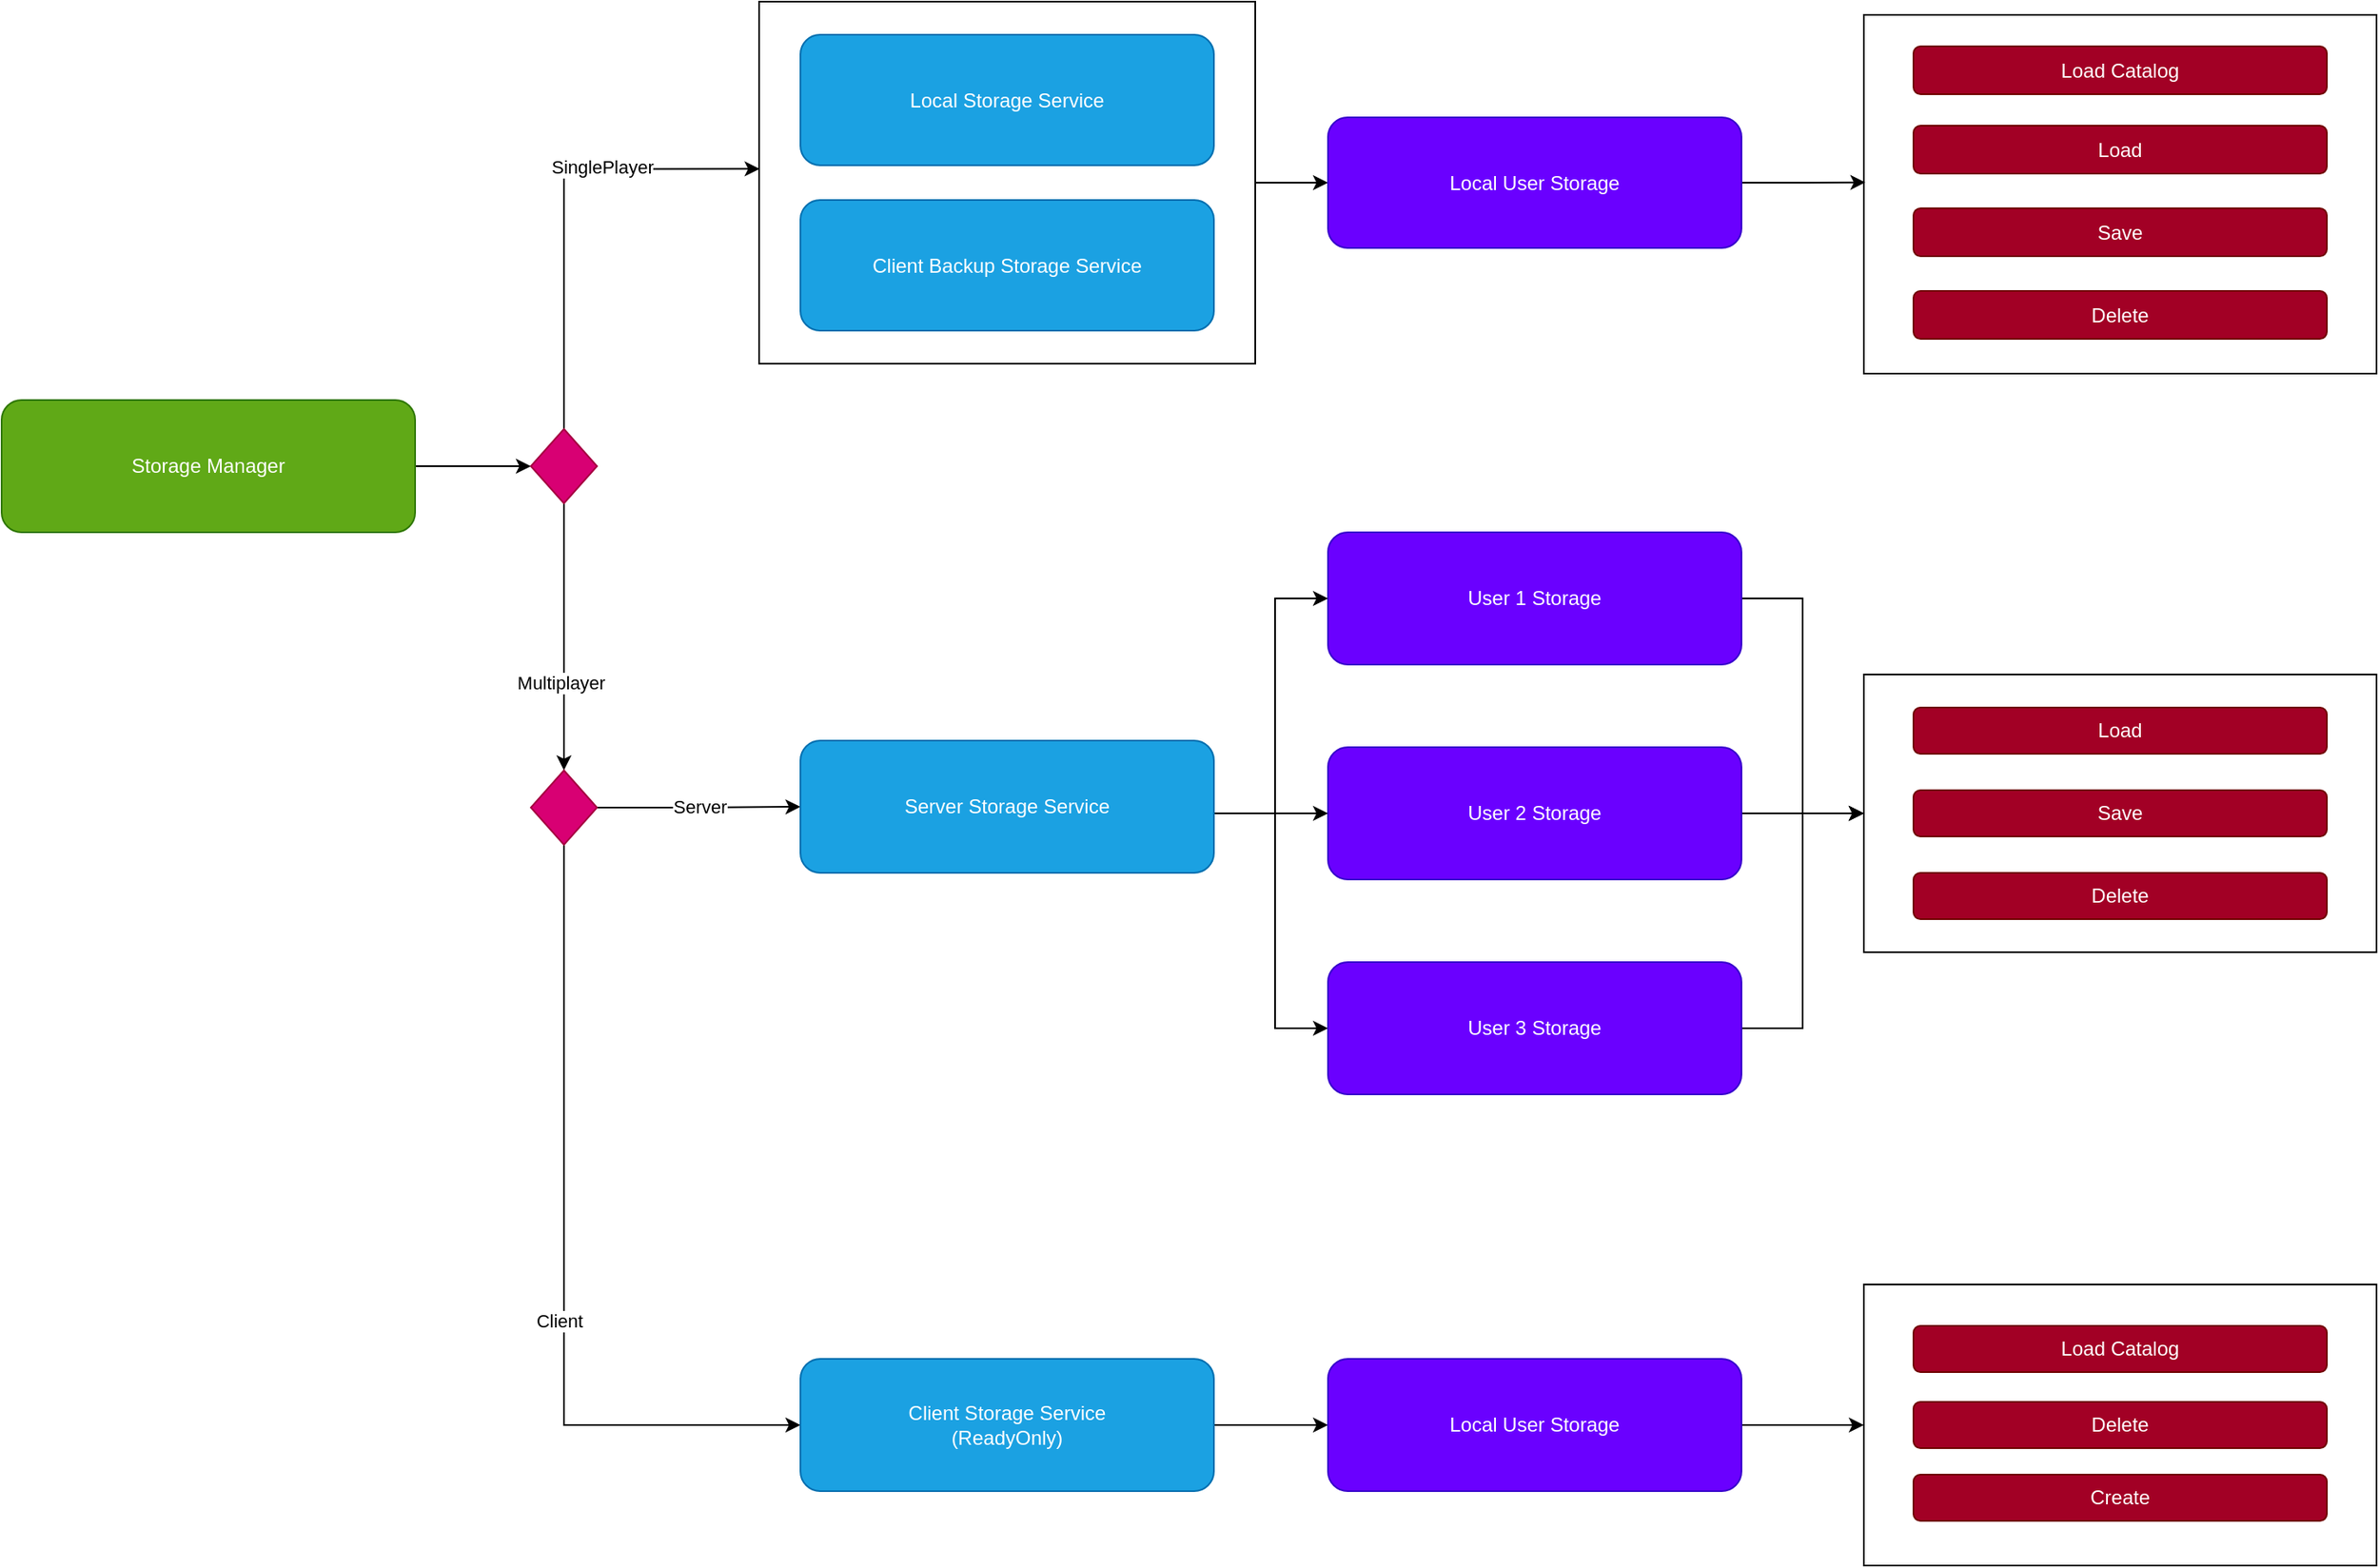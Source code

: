 <mxfile version="20.2.3" type="github">
  <diagram id="Ud8hdR_DyhQN090dUpeX" name="Page-1">
    <mxGraphModel dx="2031" dy="1077" grid="1" gridSize="10" guides="1" tooltips="1" connect="1" arrows="1" fold="1" page="1" pageScale="1" pageWidth="1654" pageHeight="2336" background="none" math="0" shadow="0">
      <root>
        <mxCell id="0" />
        <mxCell id="1" parent="0" />
        <mxCell id="6nsn1ctcCNu0jxxUxwCA-24" value="" style="rounded=0;whiteSpace=wrap;html=1;" parent="1" vertex="1">
          <mxGeometry x="1176" y="267" width="310" height="217" as="geometry" />
        </mxCell>
        <mxCell id="6nsn1ctcCNu0jxxUxwCA-16" style="edgeStyle=orthogonalEdgeStyle;rounded=0;orthogonalLoop=1;jettySize=auto;html=1;" parent="1" source="6nsn1ctcCNu0jxxUxwCA-6" target="6nsn1ctcCNu0jxxUxwCA-15" edge="1">
          <mxGeometry relative="1" as="geometry" />
        </mxCell>
        <mxCell id="6nsn1ctcCNu0jxxUxwCA-6" value="" style="rounded=0;whiteSpace=wrap;html=1;" parent="1" vertex="1">
          <mxGeometry x="508" y="259" width="300" height="219" as="geometry" />
        </mxCell>
        <mxCell id="6nsn1ctcCNu0jxxUxwCA-20" style="edgeStyle=orthogonalEdgeStyle;rounded=0;orthogonalLoop=1;jettySize=auto;html=1;exitX=0.5;exitY=1;exitDx=0;exitDy=0;" parent="1" source="6nsn1ctcCNu0jxxUxwCA-57" target="6nsn1ctcCNu0jxxUxwCA-30" edge="1">
          <mxGeometry relative="1" as="geometry">
            <mxPoint x="500" y="650" as="targetPoint" />
            <Array as="points" />
          </mxGeometry>
        </mxCell>
        <mxCell id="6nsn1ctcCNu0jxxUxwCA-28" value="Multiplayer" style="edgeLabel;html=1;align=center;verticalAlign=middle;resizable=0;points=[];" parent="6nsn1ctcCNu0jxxUxwCA-20" vertex="1" connectable="0">
          <mxGeometry x="0.345" y="-2" relative="1" as="geometry">
            <mxPoint as="offset" />
          </mxGeometry>
        </mxCell>
        <mxCell id="6nsn1ctcCNu0jxxUxwCA-60" style="edgeStyle=orthogonalEdgeStyle;rounded=0;orthogonalLoop=1;jettySize=auto;html=1;entryX=0;entryY=0.5;entryDx=0;entryDy=0;" parent="1" source="6nsn1ctcCNu0jxxUxwCA-1" target="6nsn1ctcCNu0jxxUxwCA-57" edge="1">
          <mxGeometry relative="1" as="geometry" />
        </mxCell>
        <mxCell id="6nsn1ctcCNu0jxxUxwCA-1" value="Storage Manager&lt;br&gt;" style="rounded=1;whiteSpace=wrap;html=1;fillColor=#60a917;strokeColor=#2D7600;fontColor=#ffffff;" parent="1" vertex="1">
          <mxGeometry x="50" y="500" width="250" height="80" as="geometry" />
        </mxCell>
        <mxCell id="6nsn1ctcCNu0jxxUxwCA-2" value="Local Storage Service" style="rounded=1;whiteSpace=wrap;html=1;fillColor=#1ba1e2;strokeColor=#006EAF;fontColor=#ffffff;" parent="1" vertex="1">
          <mxGeometry x="533" y="279" width="250" height="79" as="geometry" />
        </mxCell>
        <mxCell id="6nsn1ctcCNu0jxxUxwCA-3" value="Client Backup Storage Service" style="rounded=1;whiteSpace=wrap;html=1;fillColor=#1ba1e2;strokeColor=#006EAF;fontColor=#ffffff;" parent="1" vertex="1">
          <mxGeometry x="533" y="379" width="250" height="79" as="geometry" />
        </mxCell>
        <mxCell id="6nsn1ctcCNu0jxxUxwCA-14" style="edgeStyle=orthogonalEdgeStyle;rounded=0;orthogonalLoop=1;jettySize=auto;html=1;entryX=0;entryY=0.5;entryDx=0;entryDy=0;exitX=1;exitY=0.5;exitDx=0;exitDy=0;" parent="1" source="6nsn1ctcCNu0jxxUxwCA-4" target="6nsn1ctcCNu0jxxUxwCA-9" edge="1">
          <mxGeometry relative="1" as="geometry">
            <Array as="points">
              <mxPoint x="783" y="750" />
              <mxPoint x="820" y="750" />
              <mxPoint x="820" y="880" />
            </Array>
          </mxGeometry>
        </mxCell>
        <mxCell id="6nsn1ctcCNu0jxxUxwCA-48" style="edgeStyle=orthogonalEdgeStyle;rounded=0;orthogonalLoop=1;jettySize=auto;html=1;entryX=0;entryY=0.5;entryDx=0;entryDy=0;" parent="1" source="6nsn1ctcCNu0jxxUxwCA-7" target="6nsn1ctcCNu0jxxUxwCA-43" edge="1">
          <mxGeometry relative="1" as="geometry" />
        </mxCell>
        <mxCell id="6nsn1ctcCNu0jxxUxwCA-7" value="User 1 Storage" style="rounded=1;whiteSpace=wrap;html=1;fillColor=#6a00ff;strokeColor=#3700CC;fontColor=#ffffff;" parent="1" vertex="1">
          <mxGeometry x="852" y="580" width="250" height="80" as="geometry" />
        </mxCell>
        <mxCell id="6nsn1ctcCNu0jxxUxwCA-49" style="edgeStyle=orthogonalEdgeStyle;rounded=0;orthogonalLoop=1;jettySize=auto;html=1;entryX=0;entryY=0.5;entryDx=0;entryDy=0;" parent="1" source="6nsn1ctcCNu0jxxUxwCA-8" target="6nsn1ctcCNu0jxxUxwCA-43" edge="1">
          <mxGeometry relative="1" as="geometry" />
        </mxCell>
        <mxCell id="6nsn1ctcCNu0jxxUxwCA-8" value="User 2 Storage" style="rounded=1;whiteSpace=wrap;html=1;fillColor=#6a00ff;strokeColor=#3700CC;fontColor=#ffffff;" parent="1" vertex="1">
          <mxGeometry x="852" y="710" width="250" height="80" as="geometry" />
        </mxCell>
        <mxCell id="6nsn1ctcCNu0jxxUxwCA-50" style="edgeStyle=orthogonalEdgeStyle;rounded=0;orthogonalLoop=1;jettySize=auto;html=1;entryX=0;entryY=0.5;entryDx=0;entryDy=0;" parent="1" source="6nsn1ctcCNu0jxxUxwCA-9" target="6nsn1ctcCNu0jxxUxwCA-43" edge="1">
          <mxGeometry relative="1" as="geometry" />
        </mxCell>
        <mxCell id="6nsn1ctcCNu0jxxUxwCA-9" value="User 3 Storage" style="rounded=1;whiteSpace=wrap;html=1;fillColor=#6a00ff;strokeColor=#3700CC;fontColor=#ffffff;" parent="1" vertex="1">
          <mxGeometry x="852" y="840" width="250" height="80" as="geometry" />
        </mxCell>
        <mxCell id="6nsn1ctcCNu0jxxUxwCA-25" style="edgeStyle=orthogonalEdgeStyle;rounded=0;orthogonalLoop=1;jettySize=auto;html=1;entryX=0.003;entryY=0.467;entryDx=0;entryDy=0;entryPerimeter=0;" parent="1" source="6nsn1ctcCNu0jxxUxwCA-15" target="6nsn1ctcCNu0jxxUxwCA-24" edge="1">
          <mxGeometry relative="1" as="geometry" />
        </mxCell>
        <mxCell id="6nsn1ctcCNu0jxxUxwCA-15" value="Local User Storage" style="rounded=1;whiteSpace=wrap;html=1;fillColor=#6a00ff;strokeColor=#3700CC;fontColor=#ffffff;" parent="1" vertex="1">
          <mxGeometry x="852" y="329" width="250" height="79" as="geometry" />
        </mxCell>
        <mxCell id="6nsn1ctcCNu0jxxUxwCA-21" value="Load" style="rounded=1;whiteSpace=wrap;html=1;fillColor=#a20025;strokeColor=#6F0000;fontColor=#ffffff;" parent="1" vertex="1">
          <mxGeometry x="1206" y="334" width="250" height="29" as="geometry" />
        </mxCell>
        <mxCell id="6nsn1ctcCNu0jxxUxwCA-22" value="Save" style="rounded=1;whiteSpace=wrap;html=1;fillColor=#a20025;strokeColor=#6F0000;fontColor=#ffffff;" parent="1" vertex="1">
          <mxGeometry x="1206" y="384" width="250" height="29" as="geometry" />
        </mxCell>
        <mxCell id="6nsn1ctcCNu0jxxUxwCA-23" value="Delete" style="rounded=1;whiteSpace=wrap;html=1;fillColor=#a20025;strokeColor=#6F0000;fontColor=#ffffff;" parent="1" vertex="1">
          <mxGeometry x="1206" y="434" width="250" height="29" as="geometry" />
        </mxCell>
        <mxCell id="6nsn1ctcCNu0jxxUxwCA-34" value="Server" style="edgeStyle=orthogonalEdgeStyle;rounded=0;orthogonalLoop=1;jettySize=auto;html=1;entryX=0;entryY=0.5;entryDx=0;entryDy=0;" parent="1" source="6nsn1ctcCNu0jxxUxwCA-30" target="6nsn1ctcCNu0jxxUxwCA-4" edge="1">
          <mxGeometry relative="1" as="geometry" />
        </mxCell>
        <mxCell id="6nsn1ctcCNu0jxxUxwCA-54" style="edgeStyle=orthogonalEdgeStyle;rounded=0;orthogonalLoop=1;jettySize=auto;html=1;entryX=0;entryY=0.5;entryDx=0;entryDy=0;" parent="1" source="6nsn1ctcCNu0jxxUxwCA-30" target="6nsn1ctcCNu0jxxUxwCA-35" edge="1">
          <mxGeometry relative="1" as="geometry">
            <Array as="points">
              <mxPoint x="390" y="1120" />
            </Array>
          </mxGeometry>
        </mxCell>
        <mxCell id="6nsn1ctcCNu0jxxUxwCA-55" value="Client" style="edgeLabel;html=1;align=center;verticalAlign=middle;resizable=0;points=[];" parent="6nsn1ctcCNu0jxxUxwCA-54" vertex="1" connectable="0">
          <mxGeometry x="0.167" y="-3" relative="1" as="geometry">
            <mxPoint as="offset" />
          </mxGeometry>
        </mxCell>
        <mxCell id="6nsn1ctcCNu0jxxUxwCA-30" value="" style="rhombus;whiteSpace=wrap;html=1;fillColor=#d80073;strokeColor=#A50040;fontColor=#ffffff;" parent="1" vertex="1">
          <mxGeometry x="370" y="724" width="40" height="45" as="geometry" />
        </mxCell>
        <mxCell id="6nsn1ctcCNu0jxxUxwCA-33" style="edgeStyle=orthogonalEdgeStyle;rounded=0;orthogonalLoop=1;jettySize=auto;html=1;entryX=0;entryY=0.5;entryDx=0;entryDy=0;" parent="1" source="6nsn1ctcCNu0jxxUxwCA-4" target="6nsn1ctcCNu0jxxUxwCA-7" edge="1">
          <mxGeometry relative="1" as="geometry">
            <Array as="points">
              <mxPoint x="820" y="750" />
              <mxPoint x="820" y="620" />
            </Array>
          </mxGeometry>
        </mxCell>
        <mxCell id="6nsn1ctcCNu0jxxUxwCA-56" style="edgeStyle=orthogonalEdgeStyle;rounded=0;orthogonalLoop=1;jettySize=auto;html=1;entryX=0;entryY=0.5;entryDx=0;entryDy=0;" parent="1" source="6nsn1ctcCNu0jxxUxwCA-4" target="6nsn1ctcCNu0jxxUxwCA-8" edge="1">
          <mxGeometry relative="1" as="geometry">
            <Array as="points">
              <mxPoint x="800" y="750" />
              <mxPoint x="800" y="750" />
            </Array>
          </mxGeometry>
        </mxCell>
        <mxCell id="6nsn1ctcCNu0jxxUxwCA-4" value="Server Storage Service" style="rounded=1;whiteSpace=wrap;html=1;fillColor=#1ba1e2;strokeColor=#006EAF;fontColor=#ffffff;" parent="1" vertex="1">
          <mxGeometry x="533" y="706" width="250" height="80" as="geometry" />
        </mxCell>
        <mxCell id="6nsn1ctcCNu0jxxUxwCA-39" style="edgeStyle=orthogonalEdgeStyle;rounded=0;orthogonalLoop=1;jettySize=auto;html=1;entryX=0;entryY=0.5;entryDx=0;entryDy=0;" parent="1" source="6nsn1ctcCNu0jxxUxwCA-35" target="6nsn1ctcCNu0jxxUxwCA-38" edge="1">
          <mxGeometry relative="1" as="geometry" />
        </mxCell>
        <mxCell id="6nsn1ctcCNu0jxxUxwCA-35" value="Client Storage Service &lt;br&gt;(ReadyOnly)" style="rounded=1;whiteSpace=wrap;html=1;fillColor=#1ba1e2;strokeColor=#006EAF;fontColor=#ffffff;" parent="1" vertex="1">
          <mxGeometry x="533" y="1080" width="250" height="80" as="geometry" />
        </mxCell>
        <mxCell id="6nsn1ctcCNu0jxxUxwCA-75" style="edgeStyle=orthogonalEdgeStyle;rounded=0;orthogonalLoop=1;jettySize=auto;html=1;entryX=0;entryY=0.5;entryDx=0;entryDy=0;" parent="1" source="6nsn1ctcCNu0jxxUxwCA-38" target="6nsn1ctcCNu0jxxUxwCA-71" edge="1">
          <mxGeometry relative="1" as="geometry" />
        </mxCell>
        <mxCell id="6nsn1ctcCNu0jxxUxwCA-38" value="Local User Storage" style="rounded=1;whiteSpace=wrap;html=1;fillColor=#6a00ff;strokeColor=#3700CC;fontColor=#ffffff;" parent="1" vertex="1">
          <mxGeometry x="852" y="1080" width="250" height="80" as="geometry" />
        </mxCell>
        <mxCell id="6nsn1ctcCNu0jxxUxwCA-40" value="Load Catalog" style="rounded=1;whiteSpace=wrap;html=1;fillColor=#a20025;strokeColor=#6F0000;fontColor=#ffffff;" parent="1" vertex="1">
          <mxGeometry x="1206" y="286" width="250" height="29" as="geometry" />
        </mxCell>
        <mxCell id="6nsn1ctcCNu0jxxUxwCA-43" value="" style="rounded=0;whiteSpace=wrap;html=1;" parent="1" vertex="1">
          <mxGeometry x="1176" y="666" width="310" height="168" as="geometry" />
        </mxCell>
        <mxCell id="6nsn1ctcCNu0jxxUxwCA-44" value="Load" style="rounded=1;whiteSpace=wrap;html=1;fillColor=#a20025;strokeColor=#6F0000;fontColor=#ffffff;" parent="1" vertex="1">
          <mxGeometry x="1206" y="686" width="250" height="28" as="geometry" />
        </mxCell>
        <mxCell id="6nsn1ctcCNu0jxxUxwCA-45" value="Save" style="rounded=1;whiteSpace=wrap;html=1;fillColor=#a20025;strokeColor=#6F0000;fontColor=#ffffff;" parent="1" vertex="1">
          <mxGeometry x="1206" y="736" width="250" height="28" as="geometry" />
        </mxCell>
        <mxCell id="6nsn1ctcCNu0jxxUxwCA-46" value="Delete" style="rounded=1;whiteSpace=wrap;html=1;fillColor=#a20025;strokeColor=#6F0000;fontColor=#ffffff;" parent="1" vertex="1">
          <mxGeometry x="1206" y="786" width="250" height="28" as="geometry" />
        </mxCell>
        <mxCell id="6nsn1ctcCNu0jxxUxwCA-51" style="edgeStyle=orthogonalEdgeStyle;rounded=0;orthogonalLoop=1;jettySize=auto;html=1;exitX=0.5;exitY=1;exitDx=0;exitDy=0;" parent="1" edge="1">
          <mxGeometry relative="1" as="geometry">
            <mxPoint x="1355.0" y="1135" as="sourcePoint" />
            <mxPoint x="1355.0" y="1135" as="targetPoint" />
          </mxGeometry>
        </mxCell>
        <mxCell id="6nsn1ctcCNu0jxxUxwCA-61" style="edgeStyle=orthogonalEdgeStyle;rounded=0;orthogonalLoop=1;jettySize=auto;html=1;entryX=0.001;entryY=0.462;entryDx=0;entryDy=0;entryPerimeter=0;" parent="1" source="6nsn1ctcCNu0jxxUxwCA-57" target="6nsn1ctcCNu0jxxUxwCA-6" edge="1">
          <mxGeometry relative="1" as="geometry">
            <Array as="points">
              <mxPoint x="390" y="360" />
            </Array>
          </mxGeometry>
        </mxCell>
        <mxCell id="6nsn1ctcCNu0jxxUxwCA-62" value="SinglePlayer" style="edgeLabel;html=1;align=center;verticalAlign=middle;resizable=0;points=[];" parent="6nsn1ctcCNu0jxxUxwCA-61" vertex="1" connectable="0">
          <mxGeometry x="0.305" y="1" relative="1" as="geometry">
            <mxPoint as="offset" />
          </mxGeometry>
        </mxCell>
        <mxCell id="6nsn1ctcCNu0jxxUxwCA-57" value="" style="rhombus;whiteSpace=wrap;html=1;fillColor=#d80073;strokeColor=#A50040;fontColor=#ffffff;" parent="1" vertex="1">
          <mxGeometry x="370" y="517.5" width="40" height="45" as="geometry" />
        </mxCell>
        <mxCell id="6nsn1ctcCNu0jxxUxwCA-71" value="" style="rounded=0;whiteSpace=wrap;html=1;" parent="1" vertex="1">
          <mxGeometry x="1176" y="1035" width="310" height="170" as="geometry" />
        </mxCell>
        <mxCell id="6nsn1ctcCNu0jxxUxwCA-72" value="Load Catalog" style="rounded=1;whiteSpace=wrap;html=1;fillColor=#a20025;strokeColor=#6F0000;fontColor=#ffffff;" parent="1" vertex="1">
          <mxGeometry x="1206" y="1060" width="250" height="28" as="geometry" />
        </mxCell>
        <mxCell id="6nsn1ctcCNu0jxxUxwCA-74" value="Delete" style="rounded=1;whiteSpace=wrap;html=1;fillColor=#a20025;strokeColor=#6F0000;fontColor=#ffffff;" parent="1" vertex="1">
          <mxGeometry x="1206" y="1106" width="250" height="28" as="geometry" />
        </mxCell>
        <mxCell id="yc9MVmMRcFEQt3jEjUaZ-2" value="Create" style="rounded=1;whiteSpace=wrap;html=1;fillColor=#a20025;strokeColor=#6F0000;fontColor=#ffffff;" parent="1" vertex="1">
          <mxGeometry x="1206" y="1150" width="250" height="28" as="geometry" />
        </mxCell>
      </root>
    </mxGraphModel>
  </diagram>
</mxfile>

